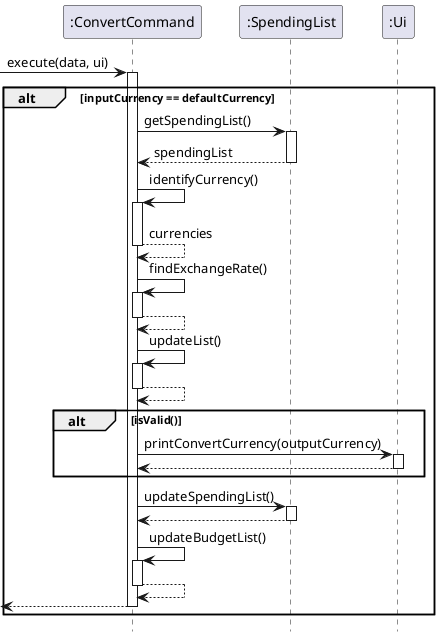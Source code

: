 @startuml
hide footbox
->":ConvertCommand":execute(data, ui)
alt inputCurrency == defaultCurrency
activate ":ConvertCommand"
":ConvertCommand"->":SpendingList":getSpendingList()
activate ":SpendingList"
":SpendingList"-->":ConvertCommand":spendingList
deactivate ":SpendingList"
":ConvertCommand"->":ConvertCommand":identifyCurrency()
activate ":ConvertCommand"
":ConvertCommand"-->":ConvertCommand":currencies
deactivate ":ConvertCommand"
":ConvertCommand"->":ConvertCommand":findExchangeRate()
activate ":ConvertCommand"
":ConvertCommand"-->":ConvertCommand":
deactivate ":ConvertCommand"
":ConvertCommand"->":ConvertCommand":updateList()
activate ":ConvertCommand"
":ConvertCommand"-->":ConvertCommand":
deactivate ":ConvertCommand"
alt isValid()
":ConvertCommand"->":Ui":printConvertCurrency(outputCurrency)
activate ":Ui"
":Ui"-->":ConvertCommand":
deactivate ":Ui"
end
":ConvertCommand"->":SpendingList":updateSpendingList()
activate ":SpendingList"
":SpendingList"-->":ConvertCommand":
deactivate ":SpendingList"
":ConvertCommand"->":ConvertCommand":updateBudgetList()
activate ":ConvertCommand"
":ConvertCommand"-->":ConvertCommand":
deactivate ":ConvertCommand"
<--":ConvertCommand"
deactivate ":ConvertCommand"
end
@enduml